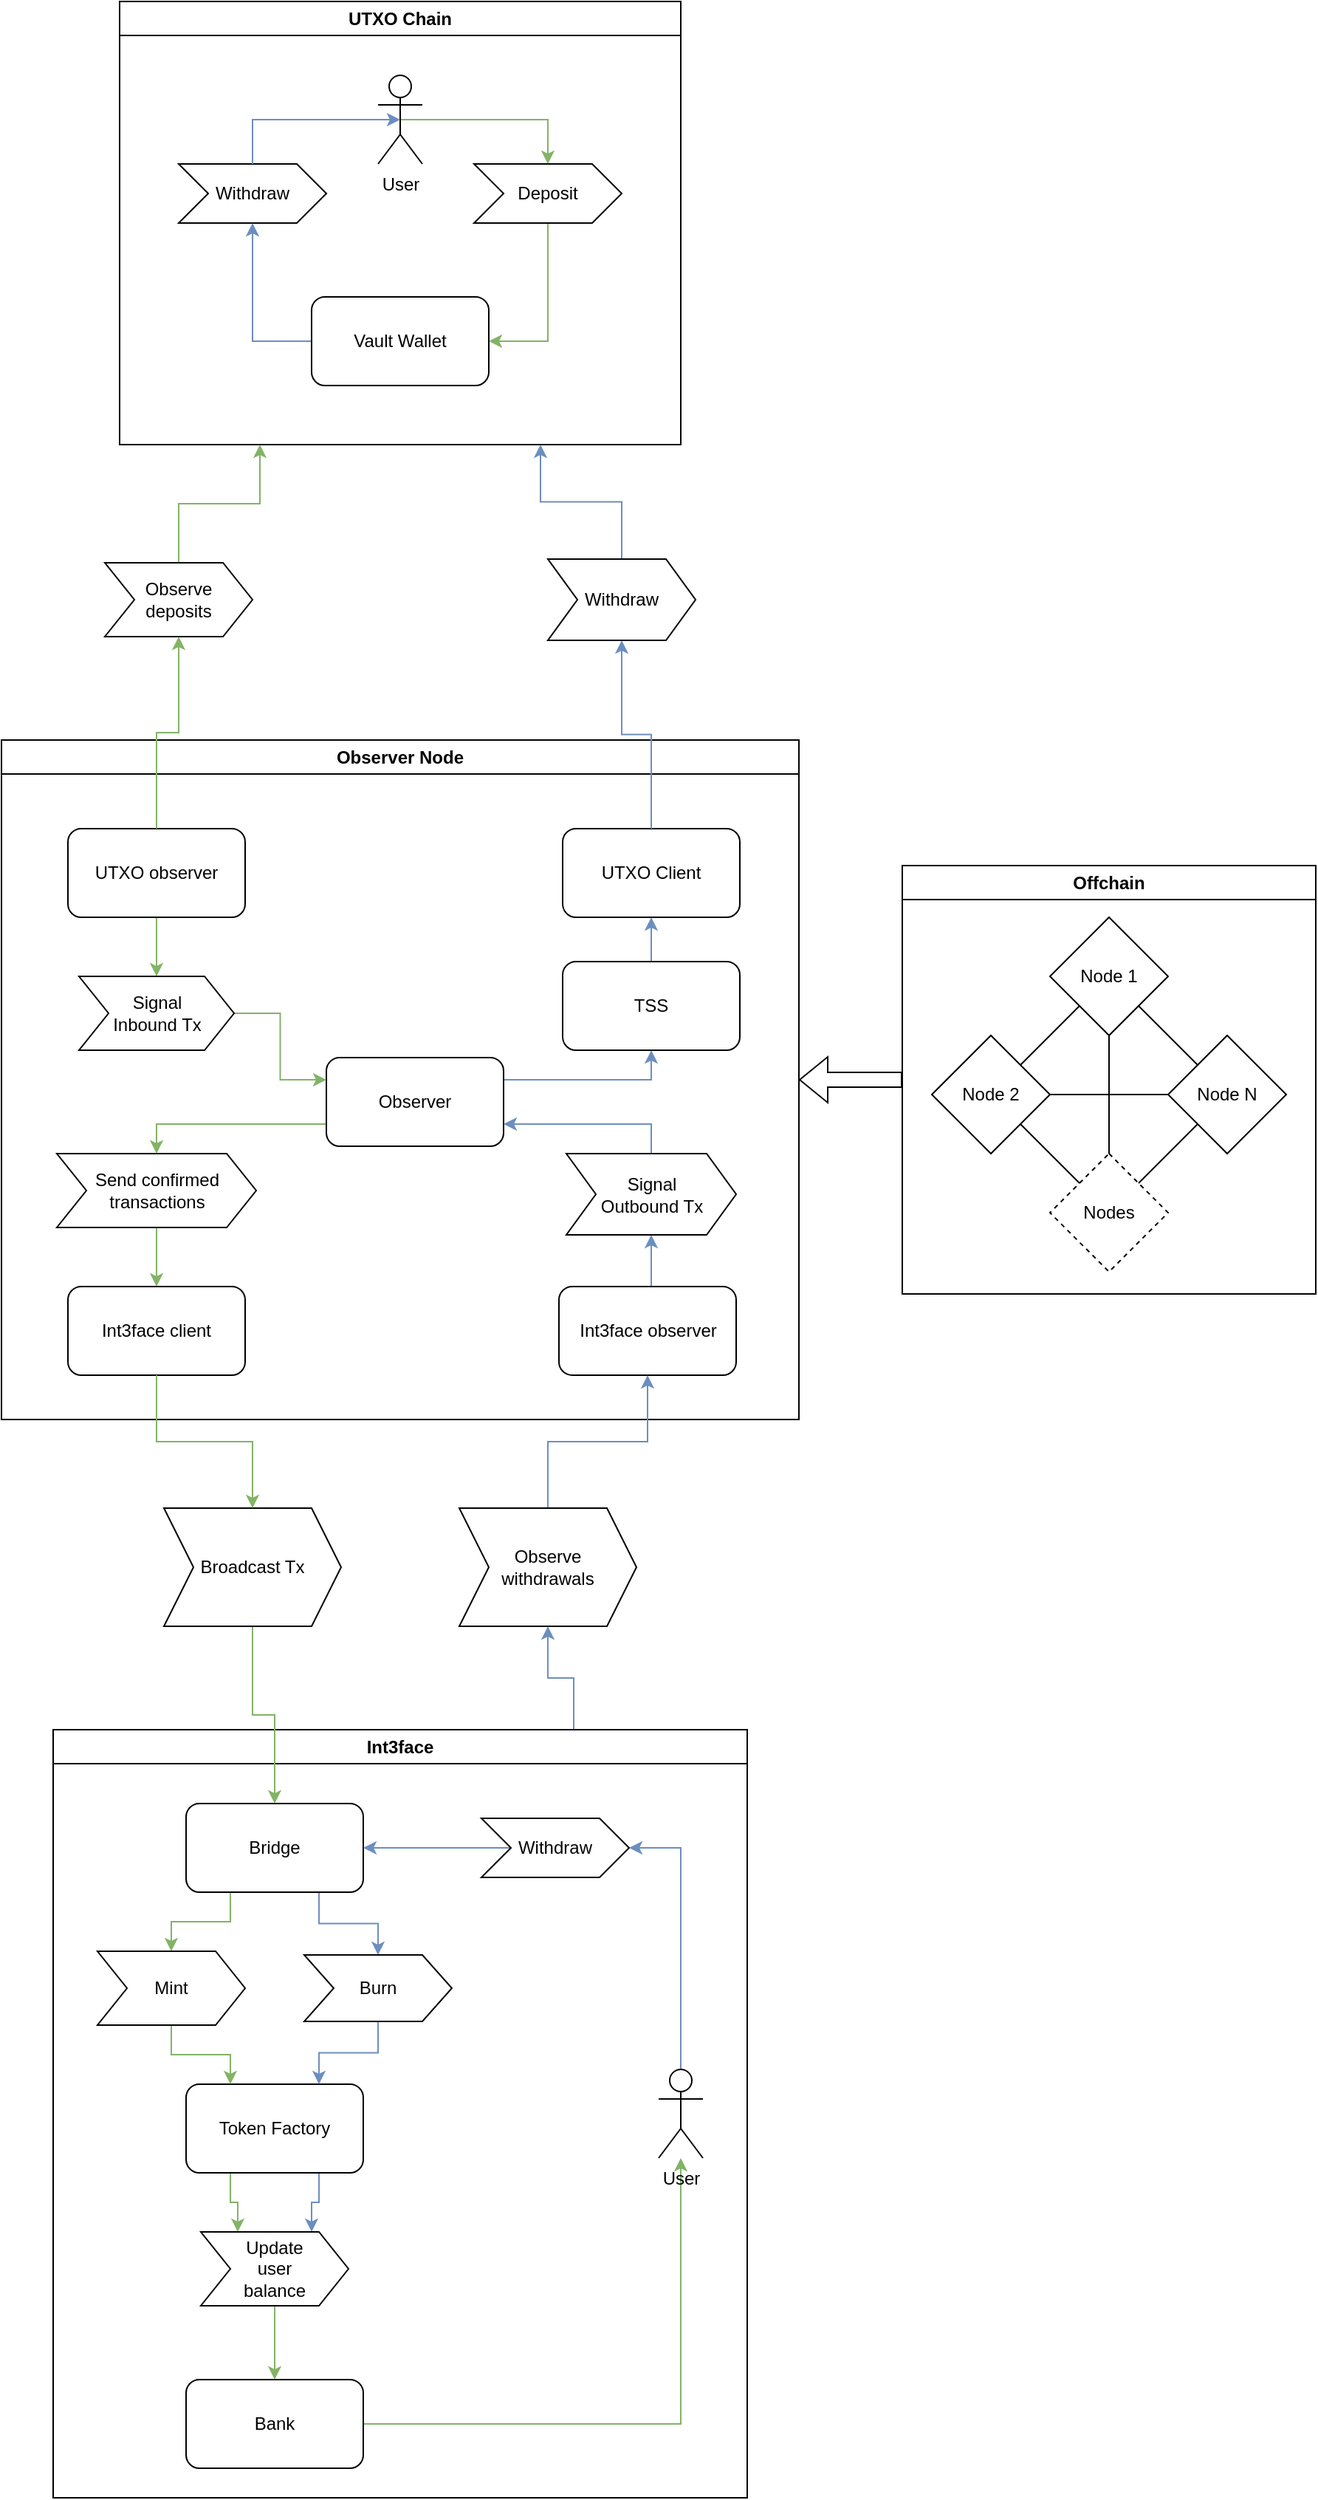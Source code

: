 <mxfile version="24.3.0" type="device">
  <diagram name="Page-1" id="_Ctn9HFQskhT-_mY_uaI">
    <mxGraphModel dx="1453" dy="788" grid="1" gridSize="10" guides="1" tooltips="1" connect="1" arrows="1" fold="1" page="1" pageScale="1" pageWidth="850" pageHeight="1100" math="0" shadow="0">
      <root>
        <mxCell id="0" />
        <mxCell id="1" parent="0" />
        <mxCell id="mgJaZu9lhEHCvHeHzu6F-1" value="UTXO Chain" style="swimlane;whiteSpace=wrap;html=1;" vertex="1" parent="1">
          <mxGeometry x="180" y="50" width="380" height="300" as="geometry" />
        </mxCell>
        <mxCell id="mgJaZu9lhEHCvHeHzu6F-11" style="edgeStyle=orthogonalEdgeStyle;rounded=0;orthogonalLoop=1;jettySize=auto;html=1;exitX=0.5;exitY=0.5;exitDx=0;exitDy=0;exitPerimeter=0;entryX=0.5;entryY=0;entryDx=0;entryDy=0;fillColor=#d5e8d4;strokeColor=#82b366;" edge="1" parent="mgJaZu9lhEHCvHeHzu6F-1" source="mgJaZu9lhEHCvHeHzu6F-4" target="mgJaZu9lhEHCvHeHzu6F-5">
          <mxGeometry relative="1" as="geometry" />
        </mxCell>
        <mxCell id="mgJaZu9lhEHCvHeHzu6F-4" value="User" style="shape=umlActor;verticalLabelPosition=bottom;verticalAlign=top;html=1;outlineConnect=0;" vertex="1" parent="mgJaZu9lhEHCvHeHzu6F-1">
          <mxGeometry x="175" y="50" width="30" height="60" as="geometry" />
        </mxCell>
        <mxCell id="mgJaZu9lhEHCvHeHzu6F-9" style="edgeStyle=orthogonalEdgeStyle;rounded=0;orthogonalLoop=1;jettySize=auto;html=1;exitX=0.5;exitY=1;exitDx=0;exitDy=0;entryX=1;entryY=0.5;entryDx=0;entryDy=0;fillColor=#d5e8d4;strokeColor=#82b366;" edge="1" parent="mgJaZu9lhEHCvHeHzu6F-1" source="mgJaZu9lhEHCvHeHzu6F-5" target="mgJaZu9lhEHCvHeHzu6F-7">
          <mxGeometry relative="1" as="geometry" />
        </mxCell>
        <mxCell id="mgJaZu9lhEHCvHeHzu6F-5" value="Deposit" style="shape=step;perimeter=stepPerimeter;whiteSpace=wrap;html=1;fixedSize=1;" vertex="1" parent="mgJaZu9lhEHCvHeHzu6F-1">
          <mxGeometry x="240" y="110" width="100" height="40" as="geometry" />
        </mxCell>
        <mxCell id="mgJaZu9lhEHCvHeHzu6F-6" value="Withdraw" style="shape=step;perimeter=stepPerimeter;whiteSpace=wrap;html=1;fixedSize=1;" vertex="1" parent="mgJaZu9lhEHCvHeHzu6F-1">
          <mxGeometry x="40" y="110" width="100" height="40" as="geometry" />
        </mxCell>
        <mxCell id="mgJaZu9lhEHCvHeHzu6F-8" style="edgeStyle=orthogonalEdgeStyle;rounded=0;orthogonalLoop=1;jettySize=auto;html=1;exitX=0;exitY=0.5;exitDx=0;exitDy=0;entryX=0.5;entryY=1;entryDx=0;entryDy=0;fillColor=#dae8fc;strokeColor=#6c8ebf;" edge="1" parent="mgJaZu9lhEHCvHeHzu6F-1" source="mgJaZu9lhEHCvHeHzu6F-7" target="mgJaZu9lhEHCvHeHzu6F-6">
          <mxGeometry relative="1" as="geometry" />
        </mxCell>
        <mxCell id="mgJaZu9lhEHCvHeHzu6F-7" value="Vault Wallet" style="rounded=1;whiteSpace=wrap;html=1;" vertex="1" parent="mgJaZu9lhEHCvHeHzu6F-1">
          <mxGeometry x="130" y="200" width="120" height="60" as="geometry" />
        </mxCell>
        <mxCell id="mgJaZu9lhEHCvHeHzu6F-10" style="edgeStyle=orthogonalEdgeStyle;rounded=0;orthogonalLoop=1;jettySize=auto;html=1;exitX=0.5;exitY=0;exitDx=0;exitDy=0;entryX=0.5;entryY=0.5;entryDx=0;entryDy=0;entryPerimeter=0;fillColor=#dae8fc;strokeColor=#6c8ebf;" edge="1" parent="mgJaZu9lhEHCvHeHzu6F-1" source="mgJaZu9lhEHCvHeHzu6F-6" target="mgJaZu9lhEHCvHeHzu6F-4">
          <mxGeometry relative="1" as="geometry" />
        </mxCell>
        <mxCell id="mgJaZu9lhEHCvHeHzu6F-2" value="Observer Node" style="swimlane;whiteSpace=wrap;html=1;" vertex="1" parent="1">
          <mxGeometry x="100" y="550" width="540" height="460" as="geometry" />
        </mxCell>
        <mxCell id="mgJaZu9lhEHCvHeHzu6F-23" style="edgeStyle=orthogonalEdgeStyle;rounded=0;orthogonalLoop=1;jettySize=auto;html=1;exitX=0.5;exitY=1;exitDx=0;exitDy=0;entryX=0.5;entryY=0;entryDx=0;entryDy=0;fillColor=#d5e8d4;strokeColor=#82b366;" edge="1" parent="mgJaZu9lhEHCvHeHzu6F-2" source="mgJaZu9lhEHCvHeHzu6F-12" target="mgJaZu9lhEHCvHeHzu6F-22">
          <mxGeometry relative="1" as="geometry" />
        </mxCell>
        <mxCell id="mgJaZu9lhEHCvHeHzu6F-12" value="UTXO observer" style="rounded=1;whiteSpace=wrap;html=1;" vertex="1" parent="mgJaZu9lhEHCvHeHzu6F-2">
          <mxGeometry x="45" y="60" width="120" height="60" as="geometry" />
        </mxCell>
        <mxCell id="mgJaZu9lhEHCvHeHzu6F-26" style="edgeStyle=orthogonalEdgeStyle;rounded=0;orthogonalLoop=1;jettySize=auto;html=1;exitX=0.5;exitY=0;exitDx=0;exitDy=0;entryX=0.5;entryY=1;entryDx=0;entryDy=0;fillColor=#dae8fc;strokeColor=#6c8ebf;" edge="1" parent="mgJaZu9lhEHCvHeHzu6F-2" source="mgJaZu9lhEHCvHeHzu6F-13" target="mgJaZu9lhEHCvHeHzu6F-25">
          <mxGeometry relative="1" as="geometry" />
        </mxCell>
        <mxCell id="mgJaZu9lhEHCvHeHzu6F-13" value="Int3face observer" style="rounded=1;whiteSpace=wrap;html=1;" vertex="1" parent="mgJaZu9lhEHCvHeHzu6F-2">
          <mxGeometry x="377.5" y="370" width="120" height="60" as="geometry" />
        </mxCell>
        <mxCell id="mgJaZu9lhEHCvHeHzu6F-29" style="edgeStyle=orthogonalEdgeStyle;rounded=0;orthogonalLoop=1;jettySize=auto;html=1;exitX=0;exitY=0.75;exitDx=0;exitDy=0;fillColor=#d5e8d4;strokeColor=#82b366;" edge="1" parent="mgJaZu9lhEHCvHeHzu6F-2" source="mgJaZu9lhEHCvHeHzu6F-21" target="mgJaZu9lhEHCvHeHzu6F-28">
          <mxGeometry relative="1" as="geometry" />
        </mxCell>
        <mxCell id="mgJaZu9lhEHCvHeHzu6F-35" style="edgeStyle=orthogonalEdgeStyle;rounded=0;orthogonalLoop=1;jettySize=auto;html=1;exitX=1;exitY=0.25;exitDx=0;exitDy=0;entryX=0.5;entryY=1;entryDx=0;entryDy=0;fillColor=#dae8fc;strokeColor=#6c8ebf;" edge="1" parent="mgJaZu9lhEHCvHeHzu6F-2" source="mgJaZu9lhEHCvHeHzu6F-21" target="mgJaZu9lhEHCvHeHzu6F-30">
          <mxGeometry relative="1" as="geometry" />
        </mxCell>
        <mxCell id="mgJaZu9lhEHCvHeHzu6F-21" value="Observer" style="rounded=1;whiteSpace=wrap;html=1;" vertex="1" parent="mgJaZu9lhEHCvHeHzu6F-2">
          <mxGeometry x="220" y="215" width="120" height="60" as="geometry" />
        </mxCell>
        <mxCell id="mgJaZu9lhEHCvHeHzu6F-24" style="edgeStyle=orthogonalEdgeStyle;rounded=0;orthogonalLoop=1;jettySize=auto;html=1;exitX=1;exitY=0.5;exitDx=0;exitDy=0;entryX=0;entryY=0.25;entryDx=0;entryDy=0;fillColor=#d5e8d4;strokeColor=#82b366;" edge="1" parent="mgJaZu9lhEHCvHeHzu6F-2" source="mgJaZu9lhEHCvHeHzu6F-22" target="mgJaZu9lhEHCvHeHzu6F-21">
          <mxGeometry relative="1" as="geometry" />
        </mxCell>
        <mxCell id="mgJaZu9lhEHCvHeHzu6F-22" value="Signal&lt;div&gt;Inbound Tx&lt;/div&gt;" style="shape=step;perimeter=stepPerimeter;whiteSpace=wrap;html=1;fixedSize=1;" vertex="1" parent="mgJaZu9lhEHCvHeHzu6F-2">
          <mxGeometry x="52.5" y="160" width="105" height="50" as="geometry" />
        </mxCell>
        <mxCell id="mgJaZu9lhEHCvHeHzu6F-27" style="edgeStyle=orthogonalEdgeStyle;rounded=0;orthogonalLoop=1;jettySize=auto;html=1;exitX=0.5;exitY=0;exitDx=0;exitDy=0;entryX=1;entryY=0.75;entryDx=0;entryDy=0;fillColor=#dae8fc;strokeColor=#6c8ebf;" edge="1" parent="mgJaZu9lhEHCvHeHzu6F-2" source="mgJaZu9lhEHCvHeHzu6F-25" target="mgJaZu9lhEHCvHeHzu6F-21">
          <mxGeometry relative="1" as="geometry" />
        </mxCell>
        <mxCell id="mgJaZu9lhEHCvHeHzu6F-25" value="Signal&lt;div&gt;Outbound Tx&lt;/div&gt;" style="shape=step;perimeter=stepPerimeter;whiteSpace=wrap;html=1;fixedSize=1;" vertex="1" parent="mgJaZu9lhEHCvHeHzu6F-2">
          <mxGeometry x="382.5" y="280" width="115" height="55" as="geometry" />
        </mxCell>
        <mxCell id="mgJaZu9lhEHCvHeHzu6F-33" style="edgeStyle=orthogonalEdgeStyle;rounded=0;orthogonalLoop=1;jettySize=auto;html=1;exitX=0.5;exitY=1;exitDx=0;exitDy=0;entryX=0.5;entryY=0;entryDx=0;entryDy=0;fillColor=#d5e8d4;strokeColor=#82b366;" edge="1" parent="mgJaZu9lhEHCvHeHzu6F-2" source="mgJaZu9lhEHCvHeHzu6F-28" target="mgJaZu9lhEHCvHeHzu6F-32">
          <mxGeometry relative="1" as="geometry" />
        </mxCell>
        <mxCell id="mgJaZu9lhEHCvHeHzu6F-28" value="Send confirmed&lt;div&gt;transactions&lt;/div&gt;" style="shape=step;perimeter=stepPerimeter;whiteSpace=wrap;html=1;fixedSize=1;" vertex="1" parent="mgJaZu9lhEHCvHeHzu6F-2">
          <mxGeometry x="37.5" y="280" width="135" height="50" as="geometry" />
        </mxCell>
        <mxCell id="mgJaZu9lhEHCvHeHzu6F-36" style="edgeStyle=orthogonalEdgeStyle;rounded=0;orthogonalLoop=1;jettySize=auto;html=1;exitX=0.5;exitY=0;exitDx=0;exitDy=0;entryX=0.5;entryY=1;entryDx=0;entryDy=0;fillColor=#dae8fc;strokeColor=#6c8ebf;" edge="1" parent="mgJaZu9lhEHCvHeHzu6F-2" source="mgJaZu9lhEHCvHeHzu6F-30" target="mgJaZu9lhEHCvHeHzu6F-31">
          <mxGeometry relative="1" as="geometry" />
        </mxCell>
        <mxCell id="mgJaZu9lhEHCvHeHzu6F-30" value="TSS" style="rounded=1;whiteSpace=wrap;html=1;" vertex="1" parent="mgJaZu9lhEHCvHeHzu6F-2">
          <mxGeometry x="380" y="150" width="120" height="60" as="geometry" />
        </mxCell>
        <mxCell id="mgJaZu9lhEHCvHeHzu6F-31" value="UTXO Client" style="rounded=1;whiteSpace=wrap;html=1;" vertex="1" parent="mgJaZu9lhEHCvHeHzu6F-2">
          <mxGeometry x="380" y="60" width="120" height="60" as="geometry" />
        </mxCell>
        <mxCell id="mgJaZu9lhEHCvHeHzu6F-32" value="Int3face client" style="rounded=1;whiteSpace=wrap;html=1;" vertex="1" parent="mgJaZu9lhEHCvHeHzu6F-2">
          <mxGeometry x="45" y="370" width="120" height="60" as="geometry" />
        </mxCell>
        <mxCell id="mgJaZu9lhEHCvHeHzu6F-46" style="edgeStyle=orthogonalEdgeStyle;rounded=0;orthogonalLoop=1;jettySize=auto;html=1;exitX=0.75;exitY=0;exitDx=0;exitDy=0;entryX=0.5;entryY=1;entryDx=0;entryDy=0;fillColor=#dae8fc;strokeColor=#6c8ebf;" edge="1" parent="1" source="mgJaZu9lhEHCvHeHzu6F-3" target="mgJaZu9lhEHCvHeHzu6F-45">
          <mxGeometry relative="1" as="geometry" />
        </mxCell>
        <mxCell id="mgJaZu9lhEHCvHeHzu6F-3" value="Int3face" style="swimlane;whiteSpace=wrap;html=1;" vertex="1" parent="1">
          <mxGeometry x="135" y="1220" width="470" height="520" as="geometry" />
        </mxCell>
        <mxCell id="mgJaZu9lhEHCvHeHzu6F-52" style="edgeStyle=orthogonalEdgeStyle;rounded=0;orthogonalLoop=1;jettySize=auto;html=1;exitX=0.25;exitY=1;exitDx=0;exitDy=0;entryX=0.5;entryY=0;entryDx=0;entryDy=0;fillColor=#d5e8d4;strokeColor=#82b366;" edge="1" parent="mgJaZu9lhEHCvHeHzu6F-3" source="mgJaZu9lhEHCvHeHzu6F-48" target="mgJaZu9lhEHCvHeHzu6F-51">
          <mxGeometry relative="1" as="geometry" />
        </mxCell>
        <mxCell id="mgJaZu9lhEHCvHeHzu6F-64" style="edgeStyle=orthogonalEdgeStyle;rounded=0;orthogonalLoop=1;jettySize=auto;html=1;exitX=0.75;exitY=1;exitDx=0;exitDy=0;entryX=0.5;entryY=0;entryDx=0;entryDy=0;fillColor=#dae8fc;strokeColor=#6c8ebf;" edge="1" parent="mgJaZu9lhEHCvHeHzu6F-3" source="mgJaZu9lhEHCvHeHzu6F-48" target="mgJaZu9lhEHCvHeHzu6F-63">
          <mxGeometry relative="1" as="geometry" />
        </mxCell>
        <mxCell id="mgJaZu9lhEHCvHeHzu6F-48" value="Bridge" style="rounded=1;whiteSpace=wrap;html=1;" vertex="1" parent="mgJaZu9lhEHCvHeHzu6F-3">
          <mxGeometry x="90" y="50" width="120" height="60" as="geometry" />
        </mxCell>
        <mxCell id="mgJaZu9lhEHCvHeHzu6F-58" style="edgeStyle=orthogonalEdgeStyle;rounded=0;orthogonalLoop=1;jettySize=auto;html=1;exitX=1;exitY=0.5;exitDx=0;exitDy=0;fillColor=#d5e8d4;strokeColor=#82b366;" edge="1" parent="mgJaZu9lhEHCvHeHzu6F-3" source="mgJaZu9lhEHCvHeHzu6F-49" target="mgJaZu9lhEHCvHeHzu6F-57">
          <mxGeometry relative="1" as="geometry" />
        </mxCell>
        <mxCell id="mgJaZu9lhEHCvHeHzu6F-49" value="Bank" style="rounded=1;whiteSpace=wrap;html=1;" vertex="1" parent="mgJaZu9lhEHCvHeHzu6F-3">
          <mxGeometry x="90" y="440" width="120" height="60" as="geometry" />
        </mxCell>
        <mxCell id="mgJaZu9lhEHCvHeHzu6F-55" style="edgeStyle=orthogonalEdgeStyle;rounded=0;orthogonalLoop=1;jettySize=auto;html=1;exitX=0.25;exitY=1;exitDx=0;exitDy=0;entryX=0.25;entryY=0;entryDx=0;entryDy=0;fillColor=#d5e8d4;strokeColor=#82b366;" edge="1" parent="mgJaZu9lhEHCvHeHzu6F-3" source="mgJaZu9lhEHCvHeHzu6F-50" target="mgJaZu9lhEHCvHeHzu6F-54">
          <mxGeometry relative="1" as="geometry" />
        </mxCell>
        <mxCell id="mgJaZu9lhEHCvHeHzu6F-79" style="edgeStyle=orthogonalEdgeStyle;rounded=0;orthogonalLoop=1;jettySize=auto;html=1;exitX=0.75;exitY=1;exitDx=0;exitDy=0;entryX=0.75;entryY=0;entryDx=0;entryDy=0;fillColor=#dae8fc;strokeColor=#6c8ebf;" edge="1" parent="mgJaZu9lhEHCvHeHzu6F-3" source="mgJaZu9lhEHCvHeHzu6F-50" target="mgJaZu9lhEHCvHeHzu6F-54">
          <mxGeometry relative="1" as="geometry" />
        </mxCell>
        <mxCell id="mgJaZu9lhEHCvHeHzu6F-50" value="Token Factory" style="rounded=1;whiteSpace=wrap;html=1;" vertex="1" parent="mgJaZu9lhEHCvHeHzu6F-3">
          <mxGeometry x="90" y="240" width="120" height="60" as="geometry" />
        </mxCell>
        <mxCell id="mgJaZu9lhEHCvHeHzu6F-53" style="edgeStyle=orthogonalEdgeStyle;rounded=0;orthogonalLoop=1;jettySize=auto;html=1;exitX=0.5;exitY=1;exitDx=0;exitDy=0;entryX=0.25;entryY=0;entryDx=0;entryDy=0;fillColor=#d5e8d4;strokeColor=#82b366;" edge="1" parent="mgJaZu9lhEHCvHeHzu6F-3" source="mgJaZu9lhEHCvHeHzu6F-51" target="mgJaZu9lhEHCvHeHzu6F-50">
          <mxGeometry relative="1" as="geometry" />
        </mxCell>
        <mxCell id="mgJaZu9lhEHCvHeHzu6F-51" value="Mint" style="shape=step;perimeter=stepPerimeter;whiteSpace=wrap;html=1;fixedSize=1;" vertex="1" parent="mgJaZu9lhEHCvHeHzu6F-3">
          <mxGeometry x="30" y="150" width="100" height="50" as="geometry" />
        </mxCell>
        <mxCell id="mgJaZu9lhEHCvHeHzu6F-56" style="edgeStyle=orthogonalEdgeStyle;rounded=0;orthogonalLoop=1;jettySize=auto;html=1;exitX=0.5;exitY=1;exitDx=0;exitDy=0;entryX=0.5;entryY=0;entryDx=0;entryDy=0;fillColor=#d5e8d4;strokeColor=#82b366;" edge="1" parent="mgJaZu9lhEHCvHeHzu6F-3" source="mgJaZu9lhEHCvHeHzu6F-54" target="mgJaZu9lhEHCvHeHzu6F-49">
          <mxGeometry relative="1" as="geometry" />
        </mxCell>
        <mxCell id="mgJaZu9lhEHCvHeHzu6F-54" value="Update&lt;div&gt;user&lt;br&gt;&lt;div&gt;balance&lt;/div&gt;&lt;/div&gt;" style="shape=step;perimeter=stepPerimeter;whiteSpace=wrap;html=1;fixedSize=1;" vertex="1" parent="mgJaZu9lhEHCvHeHzu6F-3">
          <mxGeometry x="100" y="340" width="100" height="50" as="geometry" />
        </mxCell>
        <mxCell id="mgJaZu9lhEHCvHeHzu6F-60" style="edgeStyle=orthogonalEdgeStyle;rounded=0;orthogonalLoop=1;jettySize=auto;html=1;exitX=0.5;exitY=0;exitDx=0;exitDy=0;exitPerimeter=0;entryX=1;entryY=0.5;entryDx=0;entryDy=0;fillColor=#dae8fc;strokeColor=#6c8ebf;" edge="1" parent="mgJaZu9lhEHCvHeHzu6F-3" source="mgJaZu9lhEHCvHeHzu6F-57" target="mgJaZu9lhEHCvHeHzu6F-59">
          <mxGeometry relative="1" as="geometry" />
        </mxCell>
        <mxCell id="mgJaZu9lhEHCvHeHzu6F-57" value="User" style="shape=umlActor;verticalLabelPosition=bottom;verticalAlign=top;html=1;outlineConnect=0;" vertex="1" parent="mgJaZu9lhEHCvHeHzu6F-3">
          <mxGeometry x="410" y="230" width="30" height="60" as="geometry" />
        </mxCell>
        <mxCell id="mgJaZu9lhEHCvHeHzu6F-61" style="edgeStyle=orthogonalEdgeStyle;rounded=0;orthogonalLoop=1;jettySize=auto;html=1;exitX=0;exitY=0.5;exitDx=0;exitDy=0;entryX=1;entryY=0.5;entryDx=0;entryDy=0;fillColor=#dae8fc;strokeColor=#6c8ebf;" edge="1" parent="mgJaZu9lhEHCvHeHzu6F-3" source="mgJaZu9lhEHCvHeHzu6F-59" target="mgJaZu9lhEHCvHeHzu6F-48">
          <mxGeometry relative="1" as="geometry" />
        </mxCell>
        <mxCell id="mgJaZu9lhEHCvHeHzu6F-59" value="Withdraw" style="shape=step;perimeter=stepPerimeter;whiteSpace=wrap;html=1;fixedSize=1;" vertex="1" parent="mgJaZu9lhEHCvHeHzu6F-3">
          <mxGeometry x="290" y="60" width="100" height="40" as="geometry" />
        </mxCell>
        <mxCell id="mgJaZu9lhEHCvHeHzu6F-65" style="edgeStyle=orthogonalEdgeStyle;rounded=0;orthogonalLoop=1;jettySize=auto;html=1;exitX=0.5;exitY=1;exitDx=0;exitDy=0;entryX=0.75;entryY=0;entryDx=0;entryDy=0;fillColor=#dae8fc;strokeColor=#6c8ebf;" edge="1" parent="mgJaZu9lhEHCvHeHzu6F-3" source="mgJaZu9lhEHCvHeHzu6F-63" target="mgJaZu9lhEHCvHeHzu6F-50">
          <mxGeometry relative="1" as="geometry" />
        </mxCell>
        <mxCell id="mgJaZu9lhEHCvHeHzu6F-63" value="Burn" style="shape=step;perimeter=stepPerimeter;whiteSpace=wrap;html=1;fixedSize=1;" vertex="1" parent="mgJaZu9lhEHCvHeHzu6F-3">
          <mxGeometry x="170" y="152.5" width="100" height="45" as="geometry" />
        </mxCell>
        <mxCell id="mgJaZu9lhEHCvHeHzu6F-19" style="edgeStyle=orthogonalEdgeStyle;rounded=0;orthogonalLoop=1;jettySize=auto;html=1;exitX=0.5;exitY=0;exitDx=0;exitDy=0;entryX=0.25;entryY=1;entryDx=0;entryDy=0;fillColor=#d5e8d4;strokeColor=#82b366;" edge="1" parent="1" source="mgJaZu9lhEHCvHeHzu6F-14" target="mgJaZu9lhEHCvHeHzu6F-1">
          <mxGeometry relative="1" as="geometry" />
        </mxCell>
        <mxCell id="mgJaZu9lhEHCvHeHzu6F-14" value="Observe&lt;div&gt;deposits&lt;/div&gt;" style="shape=step;perimeter=stepPerimeter;whiteSpace=wrap;html=1;fixedSize=1;" vertex="1" parent="1">
          <mxGeometry x="170" y="430" width="100" height="50" as="geometry" />
        </mxCell>
        <mxCell id="mgJaZu9lhEHCvHeHzu6F-41" style="edgeStyle=orthogonalEdgeStyle;rounded=0;orthogonalLoop=1;jettySize=auto;html=1;exitX=0.5;exitY=0;exitDx=0;exitDy=0;entryX=0.75;entryY=1;entryDx=0;entryDy=0;fillColor=#dae8fc;strokeColor=#6c8ebf;" edge="1" parent="1" source="mgJaZu9lhEHCvHeHzu6F-15" target="mgJaZu9lhEHCvHeHzu6F-1">
          <mxGeometry relative="1" as="geometry" />
        </mxCell>
        <mxCell id="mgJaZu9lhEHCvHeHzu6F-15" value="Withdraw" style="shape=step;perimeter=stepPerimeter;whiteSpace=wrap;html=1;fixedSize=1;" vertex="1" parent="1">
          <mxGeometry x="470" y="427.5" width="100" height="55" as="geometry" />
        </mxCell>
        <mxCell id="mgJaZu9lhEHCvHeHzu6F-18" style="edgeStyle=orthogonalEdgeStyle;rounded=0;orthogonalLoop=1;jettySize=auto;html=1;exitX=0.5;exitY=0;exitDx=0;exitDy=0;entryX=0.5;entryY=1;entryDx=0;entryDy=0;fillColor=#d5e8d4;strokeColor=#82b366;" edge="1" parent="1" source="mgJaZu9lhEHCvHeHzu6F-12" target="mgJaZu9lhEHCvHeHzu6F-14">
          <mxGeometry relative="1" as="geometry" />
        </mxCell>
        <mxCell id="mgJaZu9lhEHCvHeHzu6F-40" style="edgeStyle=orthogonalEdgeStyle;rounded=0;orthogonalLoop=1;jettySize=auto;html=1;exitX=0.5;exitY=0;exitDx=0;exitDy=0;entryX=0.5;entryY=1;entryDx=0;entryDy=0;fillColor=#dae8fc;strokeColor=#6c8ebf;" edge="1" parent="1" source="mgJaZu9lhEHCvHeHzu6F-31" target="mgJaZu9lhEHCvHeHzu6F-15">
          <mxGeometry relative="1" as="geometry" />
        </mxCell>
        <mxCell id="mgJaZu9lhEHCvHeHzu6F-78" style="edgeStyle=orthogonalEdgeStyle;rounded=0;orthogonalLoop=1;jettySize=auto;html=1;exitX=0.5;exitY=1;exitDx=0;exitDy=0;entryX=0.5;entryY=0;entryDx=0;entryDy=0;fillColor=#d5e8d4;strokeColor=#82b366;" edge="1" parent="1" source="mgJaZu9lhEHCvHeHzu6F-42" target="mgJaZu9lhEHCvHeHzu6F-48">
          <mxGeometry relative="1" as="geometry" />
        </mxCell>
        <mxCell id="mgJaZu9lhEHCvHeHzu6F-42" value="Broadcast Tx" style="shape=step;perimeter=stepPerimeter;whiteSpace=wrap;html=1;fixedSize=1;" vertex="1" parent="1">
          <mxGeometry x="210" y="1070" width="120" height="80" as="geometry" />
        </mxCell>
        <mxCell id="mgJaZu9lhEHCvHeHzu6F-43" style="edgeStyle=orthogonalEdgeStyle;rounded=0;orthogonalLoop=1;jettySize=auto;html=1;exitX=0.5;exitY=1;exitDx=0;exitDy=0;fillColor=#d5e8d4;strokeColor=#82b366;" edge="1" parent="1" source="mgJaZu9lhEHCvHeHzu6F-32" target="mgJaZu9lhEHCvHeHzu6F-42">
          <mxGeometry relative="1" as="geometry" />
        </mxCell>
        <mxCell id="mgJaZu9lhEHCvHeHzu6F-47" style="edgeStyle=orthogonalEdgeStyle;rounded=0;orthogonalLoop=1;jettySize=auto;html=1;exitX=0.5;exitY=0;exitDx=0;exitDy=0;entryX=0.5;entryY=1;entryDx=0;entryDy=0;fillColor=#dae8fc;strokeColor=#6c8ebf;" edge="1" parent="1" source="mgJaZu9lhEHCvHeHzu6F-45" target="mgJaZu9lhEHCvHeHzu6F-13">
          <mxGeometry relative="1" as="geometry" />
        </mxCell>
        <mxCell id="mgJaZu9lhEHCvHeHzu6F-45" value="Observe&lt;div&gt;withdrawals&lt;/div&gt;" style="shape=step;perimeter=stepPerimeter;whiteSpace=wrap;html=1;fixedSize=1;" vertex="1" parent="1">
          <mxGeometry x="410" y="1070" width="120" height="80" as="geometry" />
        </mxCell>
        <mxCell id="mgJaZu9lhEHCvHeHzu6F-66" value="Offchain" style="swimlane;whiteSpace=wrap;html=1;" vertex="1" parent="1">
          <mxGeometry x="710" y="635" width="280" height="290" as="geometry" />
        </mxCell>
        <mxCell id="mgJaZu9lhEHCvHeHzu6F-67" value="Node 1" style="rhombus;whiteSpace=wrap;html=1;" vertex="1" parent="mgJaZu9lhEHCvHeHzu6F-66">
          <mxGeometry x="100" y="35" width="80" height="80" as="geometry" />
        </mxCell>
        <mxCell id="mgJaZu9lhEHCvHeHzu6F-68" value="Node 2" style="rhombus;whiteSpace=wrap;html=1;" vertex="1" parent="mgJaZu9lhEHCvHeHzu6F-66">
          <mxGeometry x="20" y="115" width="80" height="80" as="geometry" />
        </mxCell>
        <mxCell id="mgJaZu9lhEHCvHeHzu6F-69" value="Node N" style="rhombus;whiteSpace=wrap;html=1;" vertex="1" parent="mgJaZu9lhEHCvHeHzu6F-66">
          <mxGeometry x="180" y="115" width="80" height="80" as="geometry" />
        </mxCell>
        <mxCell id="mgJaZu9lhEHCvHeHzu6F-70" value="Nodes" style="rhombus;whiteSpace=wrap;html=1;dashed=1;" vertex="1" parent="mgJaZu9lhEHCvHeHzu6F-66">
          <mxGeometry x="100" y="195" width="80" height="80" as="geometry" />
        </mxCell>
        <mxCell id="mgJaZu9lhEHCvHeHzu6F-71" value="" style="endArrow=none;html=1;rounded=0;exitX=1;exitY=0;exitDx=0;exitDy=0;entryX=0;entryY=1;entryDx=0;entryDy=0;" edge="1" parent="mgJaZu9lhEHCvHeHzu6F-66" source="mgJaZu9lhEHCvHeHzu6F-68" target="mgJaZu9lhEHCvHeHzu6F-67">
          <mxGeometry width="50" height="50" relative="1" as="geometry">
            <mxPoint x="15" y="175" as="sourcePoint" />
            <mxPoint x="65" y="125" as="targetPoint" />
          </mxGeometry>
        </mxCell>
        <mxCell id="mgJaZu9lhEHCvHeHzu6F-72" value="" style="endArrow=none;html=1;rounded=0;exitX=1;exitY=1;exitDx=0;exitDy=0;entryX=0;entryY=0;entryDx=0;entryDy=0;" edge="1" parent="mgJaZu9lhEHCvHeHzu6F-66" source="mgJaZu9lhEHCvHeHzu6F-67" target="mgJaZu9lhEHCvHeHzu6F-69">
          <mxGeometry width="50" height="50" relative="1" as="geometry">
            <mxPoint x="195" y="185" as="sourcePoint" />
            <mxPoint x="245" y="135" as="targetPoint" />
          </mxGeometry>
        </mxCell>
        <mxCell id="mgJaZu9lhEHCvHeHzu6F-73" value="" style="endArrow=none;html=1;rounded=0;entryX=0.5;entryY=1;entryDx=0;entryDy=0;exitX=0.5;exitY=0;exitDx=0;exitDy=0;" edge="1" parent="mgJaZu9lhEHCvHeHzu6F-66" target="mgJaZu9lhEHCvHeHzu6F-67">
          <mxGeometry width="50" height="50" relative="1" as="geometry">
            <mxPoint x="140" y="195" as="sourcePoint" />
            <mxPoint x="125" y="155" as="targetPoint" />
          </mxGeometry>
        </mxCell>
        <mxCell id="mgJaZu9lhEHCvHeHzu6F-74" value="" style="endArrow=none;html=1;rounded=0;exitX=1;exitY=1;exitDx=0;exitDy=0;entryX=0;entryY=0;entryDx=0;entryDy=0;" edge="1" parent="mgJaZu9lhEHCvHeHzu6F-66" source="mgJaZu9lhEHCvHeHzu6F-68">
          <mxGeometry width="50" height="50" relative="1" as="geometry">
            <mxPoint x="35" y="265" as="sourcePoint" />
            <mxPoint x="120" y="215" as="targetPoint" />
          </mxGeometry>
        </mxCell>
        <mxCell id="mgJaZu9lhEHCvHeHzu6F-75" value="" style="endArrow=none;html=1;rounded=0;exitX=1;exitY=0;exitDx=0;exitDy=0;entryX=0;entryY=1;entryDx=0;entryDy=0;" edge="1" parent="mgJaZu9lhEHCvHeHzu6F-66" target="mgJaZu9lhEHCvHeHzu6F-69">
          <mxGeometry width="50" height="50" relative="1" as="geometry">
            <mxPoint x="160" y="215" as="sourcePoint" />
            <mxPoint x="245" y="215" as="targetPoint" />
          </mxGeometry>
        </mxCell>
        <mxCell id="mgJaZu9lhEHCvHeHzu6F-76" value="" style="endArrow=none;html=1;rounded=0;exitX=1;exitY=0.5;exitDx=0;exitDy=0;entryX=0;entryY=0.5;entryDx=0;entryDy=0;" edge="1" parent="mgJaZu9lhEHCvHeHzu6F-66" source="mgJaZu9lhEHCvHeHzu6F-68" target="mgJaZu9lhEHCvHeHzu6F-69">
          <mxGeometry width="50" height="50" relative="1" as="geometry">
            <mxPoint x="120" y="185" as="sourcePoint" />
            <mxPoint x="170" y="135" as="targetPoint" />
          </mxGeometry>
        </mxCell>
        <mxCell id="mgJaZu9lhEHCvHeHzu6F-77" value="" style="shape=flexArrow;endArrow=classic;html=1;rounded=0;exitX=0;exitY=0.5;exitDx=0;exitDy=0;entryX=1;entryY=0.5;entryDx=0;entryDy=0;" edge="1" parent="1" source="mgJaZu9lhEHCvHeHzu6F-66" target="mgJaZu9lhEHCvHeHzu6F-2">
          <mxGeometry width="50" height="50" relative="1" as="geometry">
            <mxPoint x="590" y="1010" as="sourcePoint" />
            <mxPoint x="640" y="960" as="targetPoint" />
          </mxGeometry>
        </mxCell>
      </root>
    </mxGraphModel>
  </diagram>
</mxfile>
